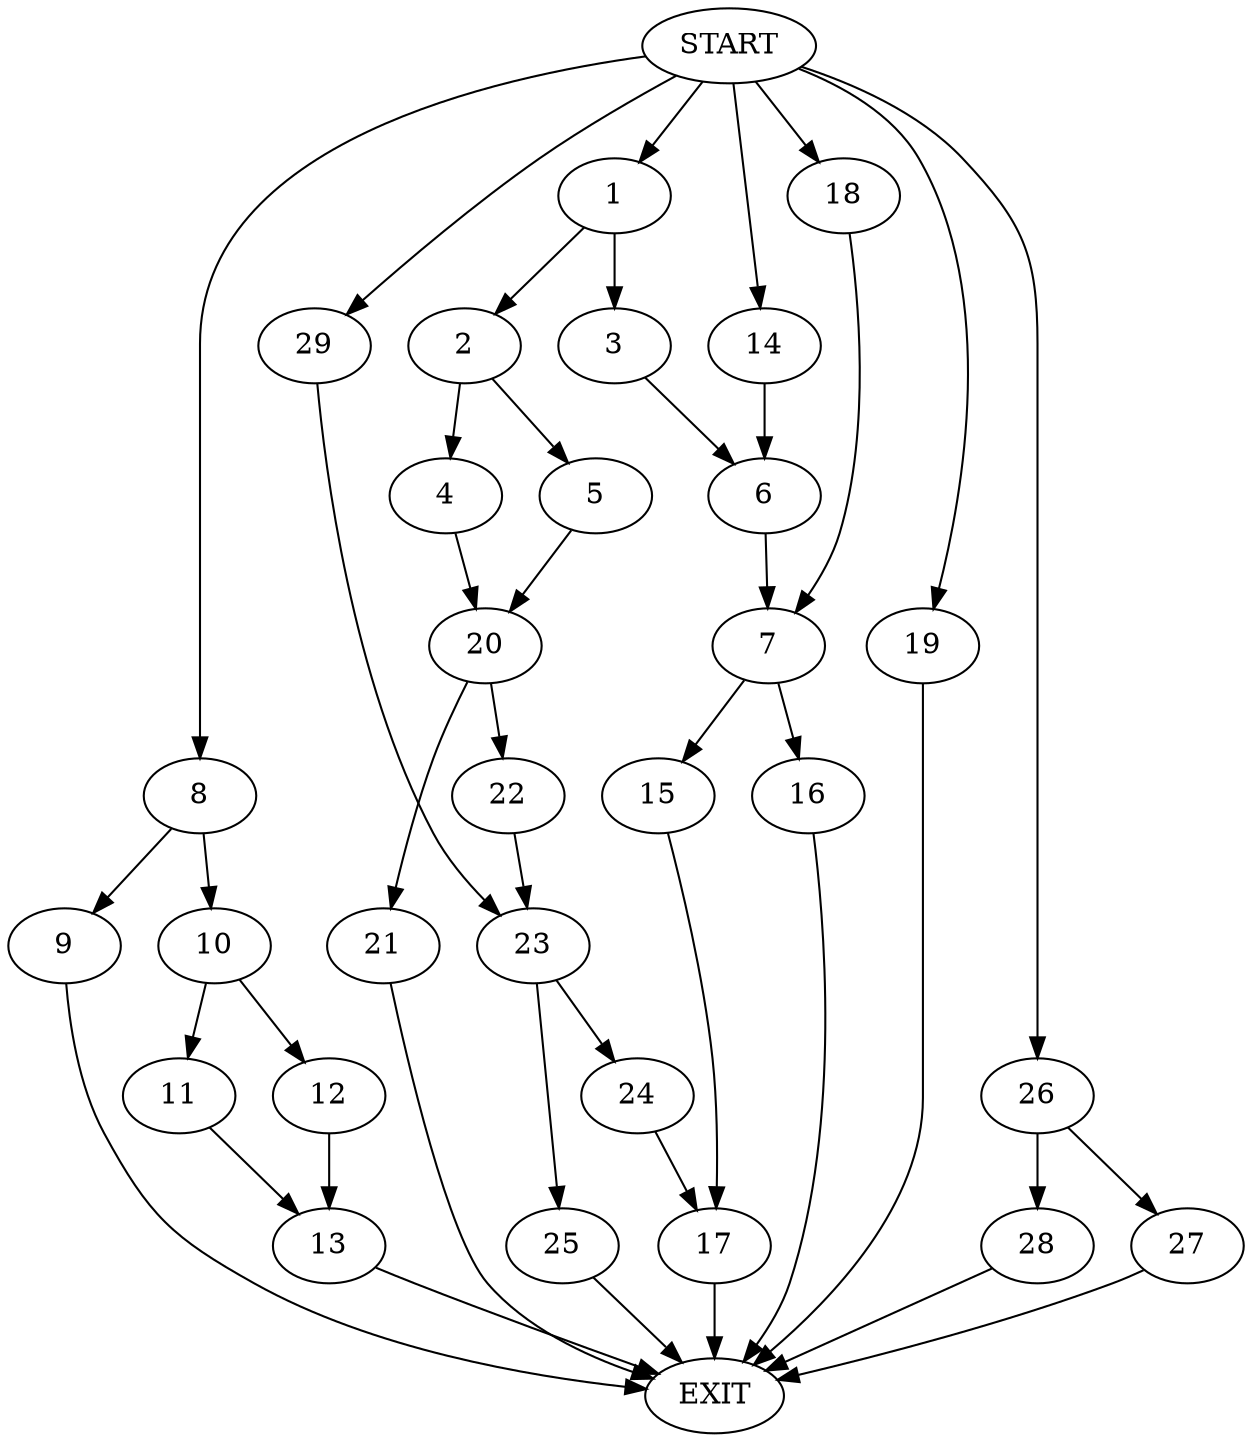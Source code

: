 digraph {
0 [label="START"]
30 [label="EXIT"]
0 -> 1
1 -> 2
1 -> 3
2 -> 4
2 -> 5
3 -> 6
6 -> 7
0 -> 8
8 -> 9
8 -> 10
9 -> 30
10 -> 11
10 -> 12
12 -> 13
11 -> 13
13 -> 30
0 -> 14
14 -> 6
7 -> 15
7 -> 16
15 -> 17
17 -> 30
0 -> 18
18 -> 7
16 -> 30
0 -> 19
19 -> 30
4 -> 20
5 -> 20
20 -> 21
20 -> 22
21 -> 30
22 -> 23
23 -> 24
23 -> 25
0 -> 26
26 -> 27
26 -> 28
28 -> 30
27 -> 30
24 -> 17
0 -> 29
29 -> 23
25 -> 30
}
